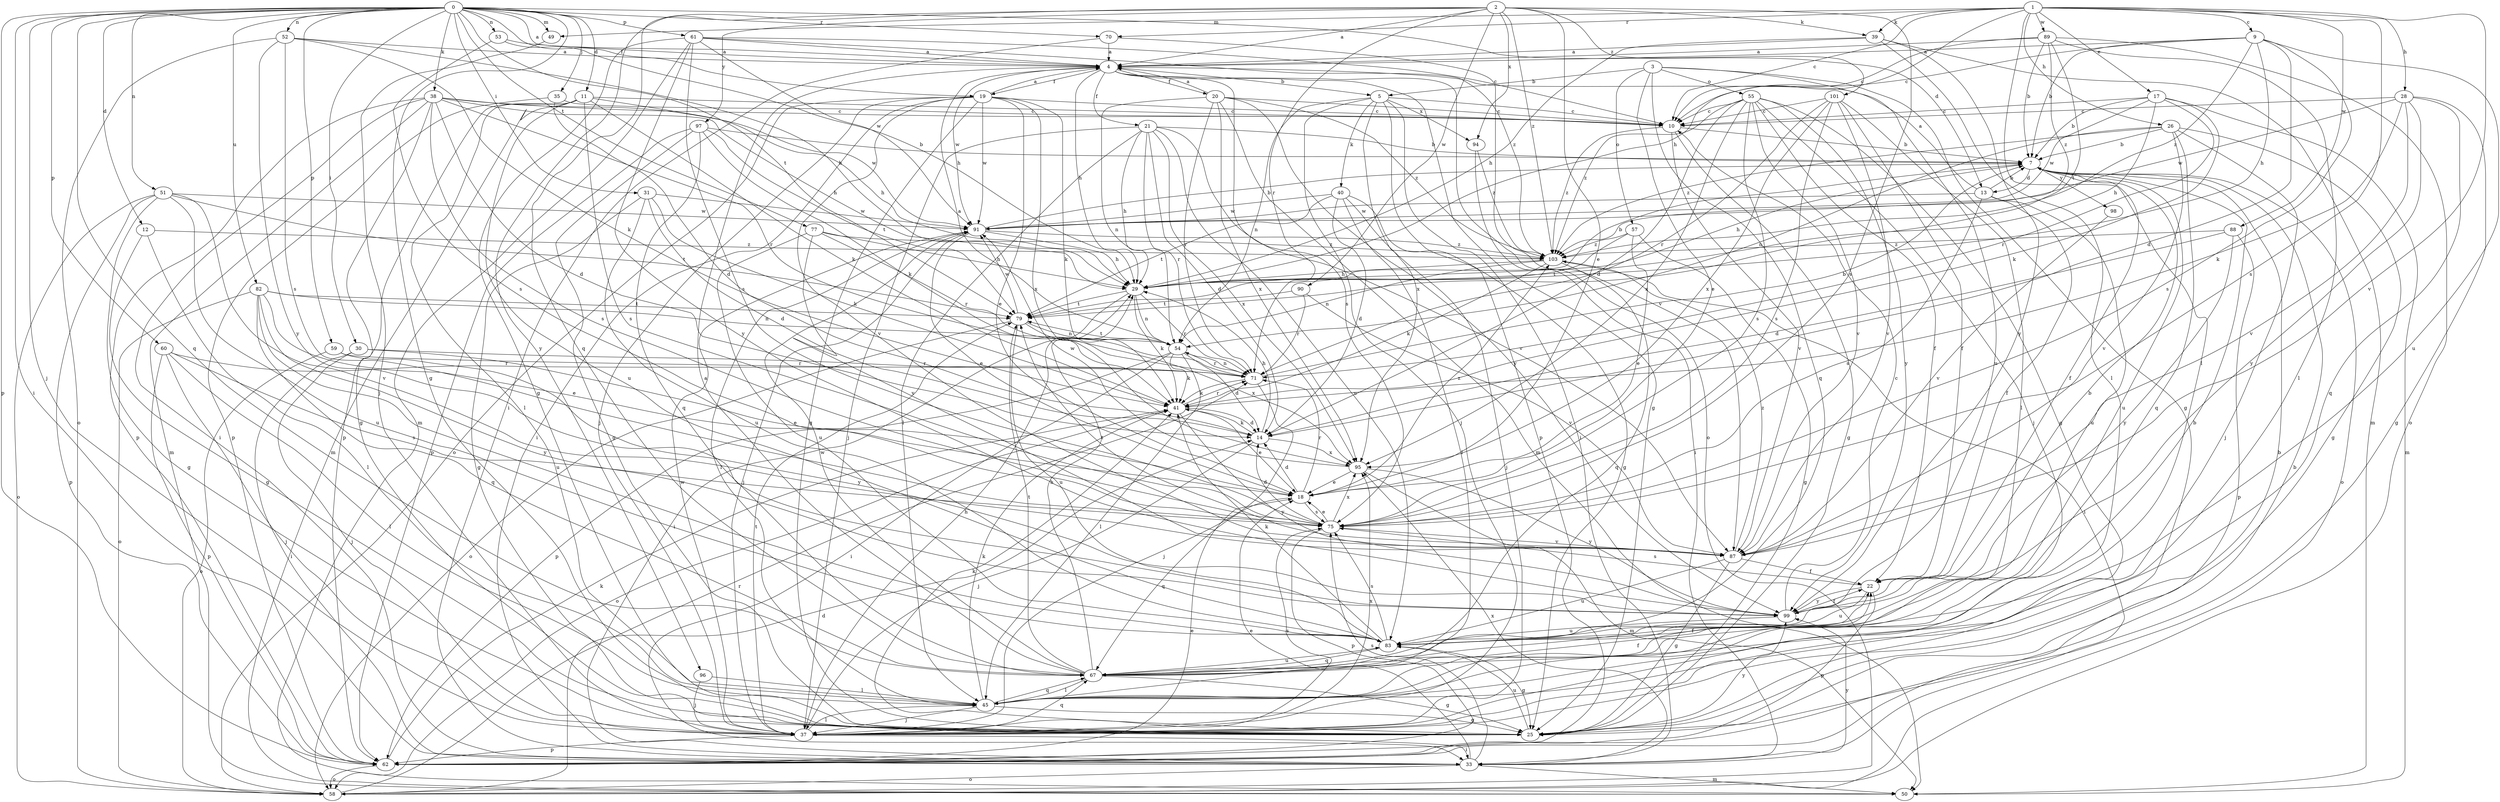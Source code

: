 strict digraph  {
0;
1;
2;
3;
4;
5;
7;
9;
10;
11;
12;
13;
14;
17;
18;
19;
20;
21;
22;
25;
26;
28;
29;
30;
31;
33;
35;
37;
38;
39;
40;
41;
45;
49;
50;
51;
52;
53;
54;
55;
57;
58;
59;
60;
61;
62;
67;
70;
71;
75;
77;
79;
82;
83;
87;
88;
89;
90;
91;
94;
95;
96;
97;
98;
99;
101;
103;
0 -> 4  [label=a];
0 -> 11  [label=d];
0 -> 12  [label=d];
0 -> 13  [label=d];
0 -> 19  [label=f];
0 -> 25  [label=g];
0 -> 30  [label=i];
0 -> 31  [label=i];
0 -> 33  [label=i];
0 -> 35  [label=j];
0 -> 37  [label=j];
0 -> 38  [label=k];
0 -> 49  [label=m];
0 -> 51  [label=n];
0 -> 52  [label=n];
0 -> 53  [label=n];
0 -> 59  [label=p];
0 -> 60  [label=p];
0 -> 61  [label=p];
0 -> 62  [label=p];
0 -> 67  [label=q];
0 -> 70  [label=r];
0 -> 77  [label=t];
0 -> 79  [label=t];
0 -> 82  [label=u];
1 -> 9  [label=c];
1 -> 10  [label=c];
1 -> 17  [label=e];
1 -> 26  [label=h];
1 -> 28  [label=h];
1 -> 29  [label=h];
1 -> 39  [label=k];
1 -> 45  [label=l];
1 -> 49  [label=m];
1 -> 70  [label=r];
1 -> 75  [label=s];
1 -> 87  [label=v];
1 -> 88  [label=w];
1 -> 89  [label=w];
2 -> 4  [label=a];
2 -> 18  [label=e];
2 -> 39  [label=k];
2 -> 67  [label=q];
2 -> 71  [label=r];
2 -> 75  [label=s];
2 -> 90  [label=w];
2 -> 94  [label=x];
2 -> 96  [label=y];
2 -> 97  [label=y];
2 -> 101  [label=z];
2 -> 103  [label=z];
3 -> 5  [label=b];
3 -> 18  [label=e];
3 -> 25  [label=g];
3 -> 55  [label=o];
3 -> 57  [label=o];
3 -> 67  [label=q];
3 -> 83  [label=u];
4 -> 5  [label=b];
4 -> 19  [label=f];
4 -> 20  [label=f];
4 -> 21  [label=f];
4 -> 25  [label=g];
4 -> 29  [label=h];
4 -> 58  [label=o];
4 -> 75  [label=s];
4 -> 91  [label=w];
5 -> 10  [label=c];
5 -> 33  [label=i];
5 -> 37  [label=j];
5 -> 40  [label=k];
5 -> 54  [label=n];
5 -> 62  [label=p];
5 -> 94  [label=x];
5 -> 95  [label=x];
7 -> 13  [label=d];
7 -> 22  [label=f];
7 -> 29  [label=h];
7 -> 58  [label=o];
7 -> 83  [label=u];
7 -> 98  [label=y];
9 -> 4  [label=a];
9 -> 7  [label=b];
9 -> 10  [label=c];
9 -> 14  [label=d];
9 -> 29  [label=h];
9 -> 75  [label=s];
9 -> 83  [label=u];
9 -> 103  [label=z];
10 -> 7  [label=b];
10 -> 25  [label=g];
10 -> 87  [label=v];
10 -> 103  [label=z];
11 -> 10  [label=c];
11 -> 29  [label=h];
11 -> 41  [label=k];
11 -> 45  [label=l];
11 -> 50  [label=m];
11 -> 62  [label=p];
11 -> 75  [label=s];
11 -> 83  [label=u];
12 -> 25  [label=g];
12 -> 45  [label=l];
12 -> 103  [label=z];
13 -> 4  [label=a];
13 -> 7  [label=b];
13 -> 22  [label=f];
13 -> 75  [label=s];
13 -> 83  [label=u];
13 -> 91  [label=w];
14 -> 29  [label=h];
14 -> 37  [label=j];
14 -> 41  [label=k];
14 -> 95  [label=x];
17 -> 7  [label=b];
17 -> 10  [label=c];
17 -> 29  [label=h];
17 -> 41  [label=k];
17 -> 50  [label=m];
17 -> 71  [label=r];
17 -> 91  [label=w];
18 -> 14  [label=d];
18 -> 67  [label=q];
18 -> 71  [label=r];
18 -> 75  [label=s];
18 -> 103  [label=z];
19 -> 4  [label=a];
19 -> 10  [label=c];
19 -> 18  [label=e];
19 -> 25  [label=g];
19 -> 33  [label=i];
19 -> 37  [label=j];
19 -> 41  [label=k];
19 -> 58  [label=o];
19 -> 87  [label=v];
19 -> 91  [label=w];
19 -> 95  [label=x];
20 -> 4  [label=a];
20 -> 10  [label=c];
20 -> 50  [label=m];
20 -> 54  [label=n];
20 -> 71  [label=r];
20 -> 95  [label=x];
20 -> 99  [label=y];
20 -> 103  [label=z];
21 -> 7  [label=b];
21 -> 14  [label=d];
21 -> 29  [label=h];
21 -> 37  [label=j];
21 -> 45  [label=l];
21 -> 71  [label=r];
21 -> 83  [label=u];
21 -> 87  [label=v];
21 -> 95  [label=x];
22 -> 62  [label=p];
22 -> 75  [label=s];
22 -> 83  [label=u];
22 -> 99  [label=y];
25 -> 41  [label=k];
25 -> 83  [label=u];
25 -> 99  [label=y];
26 -> 7  [label=b];
26 -> 25  [label=g];
26 -> 37  [label=j];
26 -> 54  [label=n];
26 -> 67  [label=q];
26 -> 87  [label=v];
26 -> 103  [label=z];
28 -> 10  [label=c];
28 -> 25  [label=g];
28 -> 41  [label=k];
28 -> 67  [label=q];
28 -> 87  [label=v];
28 -> 91  [label=w];
28 -> 99  [label=y];
29 -> 7  [label=b];
29 -> 33  [label=i];
29 -> 41  [label=k];
29 -> 54  [label=n];
29 -> 71  [label=r];
29 -> 79  [label=t];
30 -> 18  [label=e];
30 -> 33  [label=i];
30 -> 37  [label=j];
30 -> 71  [label=r];
31 -> 14  [label=d];
31 -> 25  [label=g];
31 -> 41  [label=k];
31 -> 83  [label=u];
31 -> 91  [label=w];
33 -> 18  [label=e];
33 -> 50  [label=m];
33 -> 58  [label=o];
33 -> 75  [label=s];
33 -> 95  [label=x];
33 -> 99  [label=y];
35 -> 10  [label=c];
35 -> 14  [label=d];
35 -> 62  [label=p];
37 -> 7  [label=b];
37 -> 29  [label=h];
37 -> 33  [label=i];
37 -> 45  [label=l];
37 -> 62  [label=p];
37 -> 67  [label=q];
37 -> 75  [label=s];
37 -> 79  [label=t];
37 -> 91  [label=w];
37 -> 95  [label=x];
38 -> 10  [label=c];
38 -> 14  [label=d];
38 -> 25  [label=g];
38 -> 29  [label=h];
38 -> 33  [label=i];
38 -> 50  [label=m];
38 -> 62  [label=p];
38 -> 71  [label=r];
38 -> 75  [label=s];
38 -> 91  [label=w];
39 -> 4  [label=a];
39 -> 29  [label=h];
39 -> 45  [label=l];
39 -> 50  [label=m];
39 -> 99  [label=y];
40 -> 14  [label=d];
40 -> 25  [label=g];
40 -> 37  [label=j];
40 -> 45  [label=l];
40 -> 79  [label=t];
40 -> 91  [label=w];
41 -> 14  [label=d];
41 -> 18  [label=e];
41 -> 58  [label=o];
41 -> 71  [label=r];
41 -> 99  [label=y];
45 -> 22  [label=f];
45 -> 25  [label=g];
45 -> 37  [label=j];
45 -> 41  [label=k];
45 -> 67  [label=q];
49 -> 37  [label=j];
51 -> 25  [label=g];
51 -> 58  [label=o];
51 -> 62  [label=p];
51 -> 79  [label=t];
51 -> 83  [label=u];
51 -> 87  [label=v];
51 -> 91  [label=w];
52 -> 4  [label=a];
52 -> 29  [label=h];
52 -> 41  [label=k];
52 -> 58  [label=o];
52 -> 75  [label=s];
52 -> 99  [label=y];
53 -> 4  [label=a];
53 -> 29  [label=h];
53 -> 75  [label=s];
54 -> 4  [label=a];
54 -> 14  [label=d];
54 -> 33  [label=i];
54 -> 41  [label=k];
54 -> 45  [label=l];
54 -> 62  [label=p];
54 -> 71  [label=r];
54 -> 79  [label=t];
55 -> 10  [label=c];
55 -> 14  [label=d];
55 -> 22  [label=f];
55 -> 25  [label=g];
55 -> 37  [label=j];
55 -> 75  [label=s];
55 -> 87  [label=v];
55 -> 95  [label=x];
55 -> 99  [label=y];
55 -> 103  [label=z];
57 -> 18  [label=e];
57 -> 25  [label=g];
57 -> 79  [label=t];
57 -> 103  [label=z];
58 -> 14  [label=d];
58 -> 71  [label=r];
59 -> 58  [label=o];
59 -> 71  [label=r];
59 -> 99  [label=y];
60 -> 37  [label=j];
60 -> 45  [label=l];
60 -> 62  [label=p];
60 -> 71  [label=r];
60 -> 75  [label=s];
61 -> 4  [label=a];
61 -> 10  [label=c];
61 -> 25  [label=g];
61 -> 50  [label=m];
61 -> 75  [label=s];
61 -> 91  [label=w];
61 -> 99  [label=y];
61 -> 103  [label=z];
62 -> 7  [label=b];
62 -> 18  [label=e];
62 -> 41  [label=k];
62 -> 58  [label=o];
67 -> 4  [label=a];
67 -> 7  [label=b];
67 -> 22  [label=f];
67 -> 25  [label=g];
67 -> 29  [label=h];
67 -> 45  [label=l];
67 -> 79  [label=t];
67 -> 83  [label=u];
67 -> 91  [label=w];
70 -> 4  [label=a];
70 -> 33  [label=i];
70 -> 87  [label=v];
71 -> 7  [label=b];
71 -> 37  [label=j];
71 -> 41  [label=k];
71 -> 54  [label=n];
75 -> 14  [label=d];
75 -> 18  [label=e];
75 -> 62  [label=p];
75 -> 87  [label=v];
75 -> 95  [label=x];
77 -> 29  [label=h];
77 -> 71  [label=r];
77 -> 83  [label=u];
77 -> 87  [label=v];
77 -> 103  [label=z];
79 -> 54  [label=n];
79 -> 58  [label=o];
79 -> 83  [label=u];
79 -> 91  [label=w];
79 -> 95  [label=x];
82 -> 18  [label=e];
82 -> 54  [label=n];
82 -> 58  [label=o];
82 -> 67  [label=q];
82 -> 79  [label=t];
82 -> 83  [label=u];
82 -> 99  [label=y];
83 -> 25  [label=g];
83 -> 41  [label=k];
83 -> 67  [label=q];
83 -> 75  [label=s];
87 -> 22  [label=f];
87 -> 25  [label=g];
87 -> 79  [label=t];
87 -> 83  [label=u];
87 -> 103  [label=z];
88 -> 14  [label=d];
88 -> 62  [label=p];
88 -> 99  [label=y];
88 -> 103  [label=z];
89 -> 4  [label=a];
89 -> 7  [label=b];
89 -> 10  [label=c];
89 -> 45  [label=l];
89 -> 58  [label=o];
89 -> 79  [label=t];
89 -> 103  [label=z];
90 -> 71  [label=r];
90 -> 79  [label=t];
90 -> 87  [label=v];
91 -> 7  [label=b];
91 -> 18  [label=e];
91 -> 29  [label=h];
91 -> 37  [label=j];
91 -> 45  [label=l];
91 -> 103  [label=z];
94 -> 33  [label=i];
94 -> 103  [label=z];
95 -> 18  [label=e];
95 -> 50  [label=m];
95 -> 91  [label=w];
95 -> 99  [label=y];
96 -> 37  [label=j];
96 -> 45  [label=l];
97 -> 7  [label=b];
97 -> 25  [label=g];
97 -> 41  [label=k];
97 -> 62  [label=p];
97 -> 67  [label=q];
97 -> 79  [label=t];
98 -> 87  [label=v];
99 -> 7  [label=b];
99 -> 10  [label=c];
99 -> 22  [label=f];
99 -> 83  [label=u];
101 -> 10  [label=c];
101 -> 22  [label=f];
101 -> 45  [label=l];
101 -> 71  [label=r];
101 -> 75  [label=s];
101 -> 87  [label=v];
101 -> 95  [label=x];
103 -> 29  [label=h];
103 -> 33  [label=i];
103 -> 41  [label=k];
103 -> 54  [label=n];
103 -> 67  [label=q];
}
